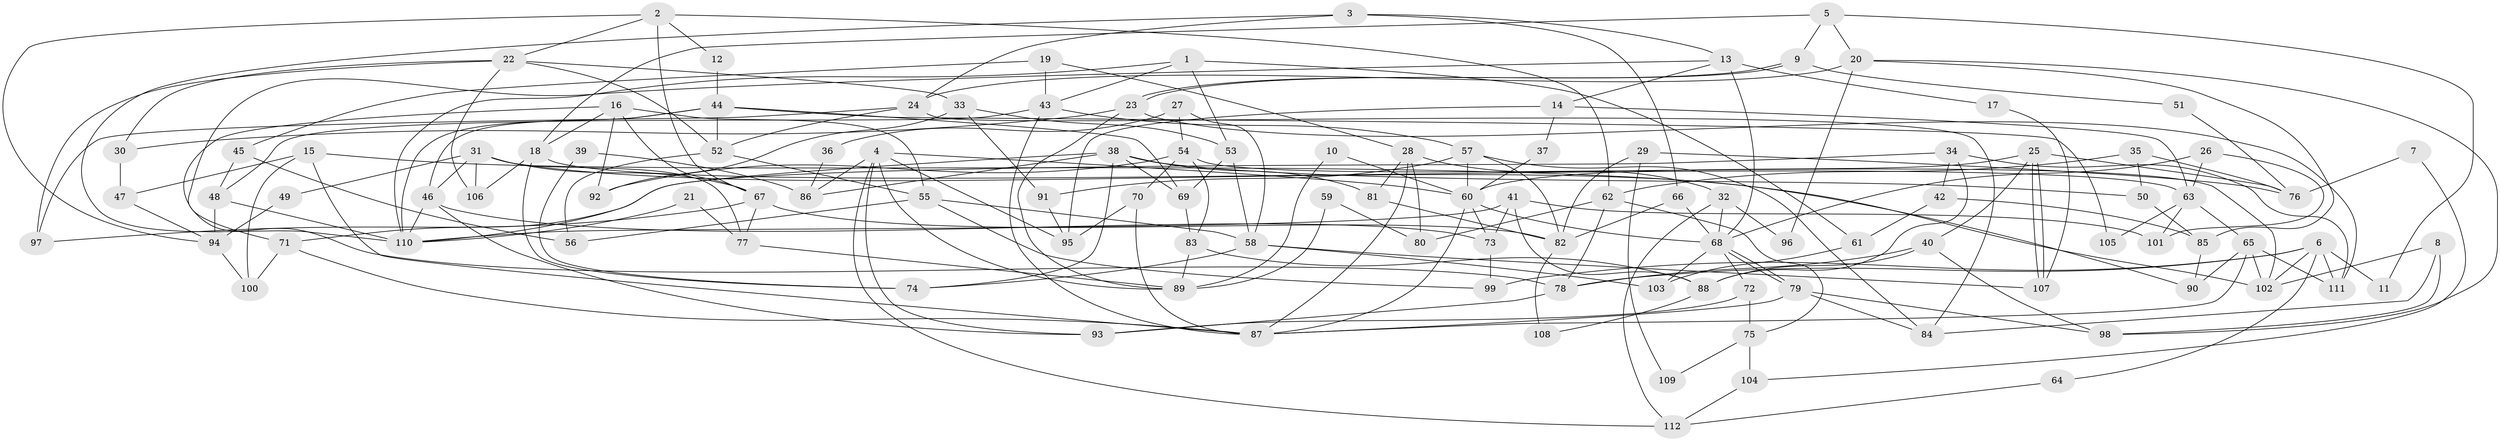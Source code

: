// Generated by graph-tools (version 1.1) at 2025/15/03/09/25 04:15:17]
// undirected, 112 vertices, 224 edges
graph export_dot {
graph [start="1"]
  node [color=gray90,style=filled];
  1;
  2;
  3;
  4;
  5;
  6;
  7;
  8;
  9;
  10;
  11;
  12;
  13;
  14;
  15;
  16;
  17;
  18;
  19;
  20;
  21;
  22;
  23;
  24;
  25;
  26;
  27;
  28;
  29;
  30;
  31;
  32;
  33;
  34;
  35;
  36;
  37;
  38;
  39;
  40;
  41;
  42;
  43;
  44;
  45;
  46;
  47;
  48;
  49;
  50;
  51;
  52;
  53;
  54;
  55;
  56;
  57;
  58;
  59;
  60;
  61;
  62;
  63;
  64;
  65;
  66;
  67;
  68;
  69;
  70;
  71;
  72;
  73;
  74;
  75;
  76;
  77;
  78;
  79;
  80;
  81;
  82;
  83;
  84;
  85;
  86;
  87;
  88;
  89;
  90;
  91;
  92;
  93;
  94;
  95;
  96;
  97;
  98;
  99;
  100;
  101;
  102;
  103;
  104;
  105;
  106;
  107;
  108;
  109;
  110;
  111;
  112;
  1 -- 53;
  1 -- 43;
  1 -- 61;
  1 -- 110;
  2 -- 94;
  2 -- 67;
  2 -- 12;
  2 -- 22;
  2 -- 62;
  3 -- 110;
  3 -- 13;
  3 -- 24;
  3 -- 66;
  4 -- 60;
  4 -- 89;
  4 -- 86;
  4 -- 93;
  4 -- 95;
  4 -- 112;
  5 -- 18;
  5 -- 20;
  5 -- 9;
  5 -- 11;
  6 -- 111;
  6 -- 99;
  6 -- 11;
  6 -- 64;
  6 -- 78;
  6 -- 102;
  7 -- 104;
  7 -- 76;
  8 -- 84;
  8 -- 102;
  8 -- 98;
  9 -- 23;
  9 -- 23;
  9 -- 51;
  10 -- 89;
  10 -- 60;
  12 -- 44;
  13 -- 68;
  13 -- 78;
  13 -- 14;
  13 -- 17;
  14 -- 95;
  14 -- 37;
  14 -- 63;
  15 -- 87;
  15 -- 102;
  15 -- 47;
  15 -- 100;
  16 -- 67;
  16 -- 92;
  16 -- 18;
  16 -- 55;
  16 -- 71;
  17 -- 107;
  18 -- 63;
  18 -- 74;
  18 -- 106;
  19 -- 43;
  19 -- 45;
  19 -- 28;
  20 -- 24;
  20 -- 98;
  20 -- 85;
  20 -- 96;
  21 -- 77;
  21 -- 110;
  22 -- 52;
  22 -- 30;
  22 -- 33;
  22 -- 97;
  22 -- 106;
  23 -- 30;
  23 -- 89;
  23 -- 111;
  24 -- 52;
  24 -- 84;
  24 -- 97;
  25 -- 60;
  25 -- 107;
  25 -- 107;
  25 -- 40;
  25 -- 76;
  26 -- 68;
  26 -- 63;
  26 -- 101;
  27 -- 54;
  27 -- 58;
  27 -- 36;
  28 -- 87;
  28 -- 32;
  28 -- 80;
  28 -- 81;
  29 -- 76;
  29 -- 82;
  29 -- 109;
  30 -- 47;
  31 -- 106;
  31 -- 67;
  31 -- 46;
  31 -- 49;
  31 -- 77;
  31 -- 90;
  32 -- 68;
  32 -- 96;
  32 -- 112;
  33 -- 53;
  33 -- 91;
  33 -- 92;
  34 -- 71;
  34 -- 111;
  34 -- 42;
  34 -- 88;
  35 -- 50;
  35 -- 62;
  35 -- 76;
  36 -- 86;
  37 -- 60;
  38 -- 81;
  38 -- 110;
  38 -- 50;
  38 -- 69;
  38 -- 74;
  38 -- 86;
  39 -- 74;
  39 -- 86;
  40 -- 98;
  40 -- 78;
  40 -- 88;
  41 -- 88;
  41 -- 110;
  41 -- 73;
  41 -- 101;
  42 -- 85;
  42 -- 61;
  43 -- 87;
  43 -- 57;
  43 -- 48;
  44 -- 110;
  44 -- 46;
  44 -- 52;
  44 -- 69;
  44 -- 105;
  45 -- 56;
  45 -- 48;
  46 -- 93;
  46 -- 73;
  46 -- 110;
  47 -- 94;
  48 -- 110;
  48 -- 94;
  49 -- 94;
  50 -- 85;
  51 -- 76;
  52 -- 55;
  52 -- 56;
  53 -- 58;
  53 -- 69;
  54 -- 83;
  54 -- 102;
  54 -- 70;
  54 -- 92;
  55 -- 58;
  55 -- 56;
  55 -- 99;
  57 -- 82;
  57 -- 60;
  57 -- 84;
  57 -- 91;
  58 -- 74;
  58 -- 103;
  58 -- 107;
  59 -- 89;
  59 -- 80;
  60 -- 73;
  60 -- 87;
  60 -- 68;
  61 -- 103;
  62 -- 78;
  62 -- 75;
  62 -- 80;
  63 -- 101;
  63 -- 65;
  63 -- 105;
  64 -- 112;
  65 -- 87;
  65 -- 90;
  65 -- 102;
  65 -- 111;
  66 -- 68;
  66 -- 82;
  67 -- 97;
  67 -- 77;
  67 -- 82;
  68 -- 79;
  68 -- 79;
  68 -- 72;
  68 -- 103;
  69 -- 83;
  70 -- 95;
  70 -- 87;
  71 -- 87;
  71 -- 100;
  72 -- 93;
  72 -- 75;
  73 -- 99;
  75 -- 104;
  75 -- 109;
  77 -- 89;
  78 -- 93;
  79 -- 84;
  79 -- 87;
  79 -- 98;
  81 -- 82;
  82 -- 108;
  83 -- 88;
  83 -- 89;
  85 -- 90;
  88 -- 108;
  91 -- 95;
  94 -- 100;
  104 -- 112;
}

